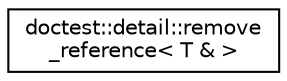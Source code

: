 digraph "Graficzna hierarchia klas"
{
 // LATEX_PDF_SIZE
  edge [fontname="Helvetica",fontsize="10",labelfontname="Helvetica",labelfontsize="10"];
  node [fontname="Helvetica",fontsize="10",shape=record];
  rankdir="LR";
  Node0 [label="doctest::detail::remove\l_reference\< T & \>",height=0.2,width=0.4,color="black", fillcolor="white", style="filled",URL="$structdoctest_1_1detail_1_1remove__reference_3_01_t_01_6_01_4.html",tooltip=" "];
}

